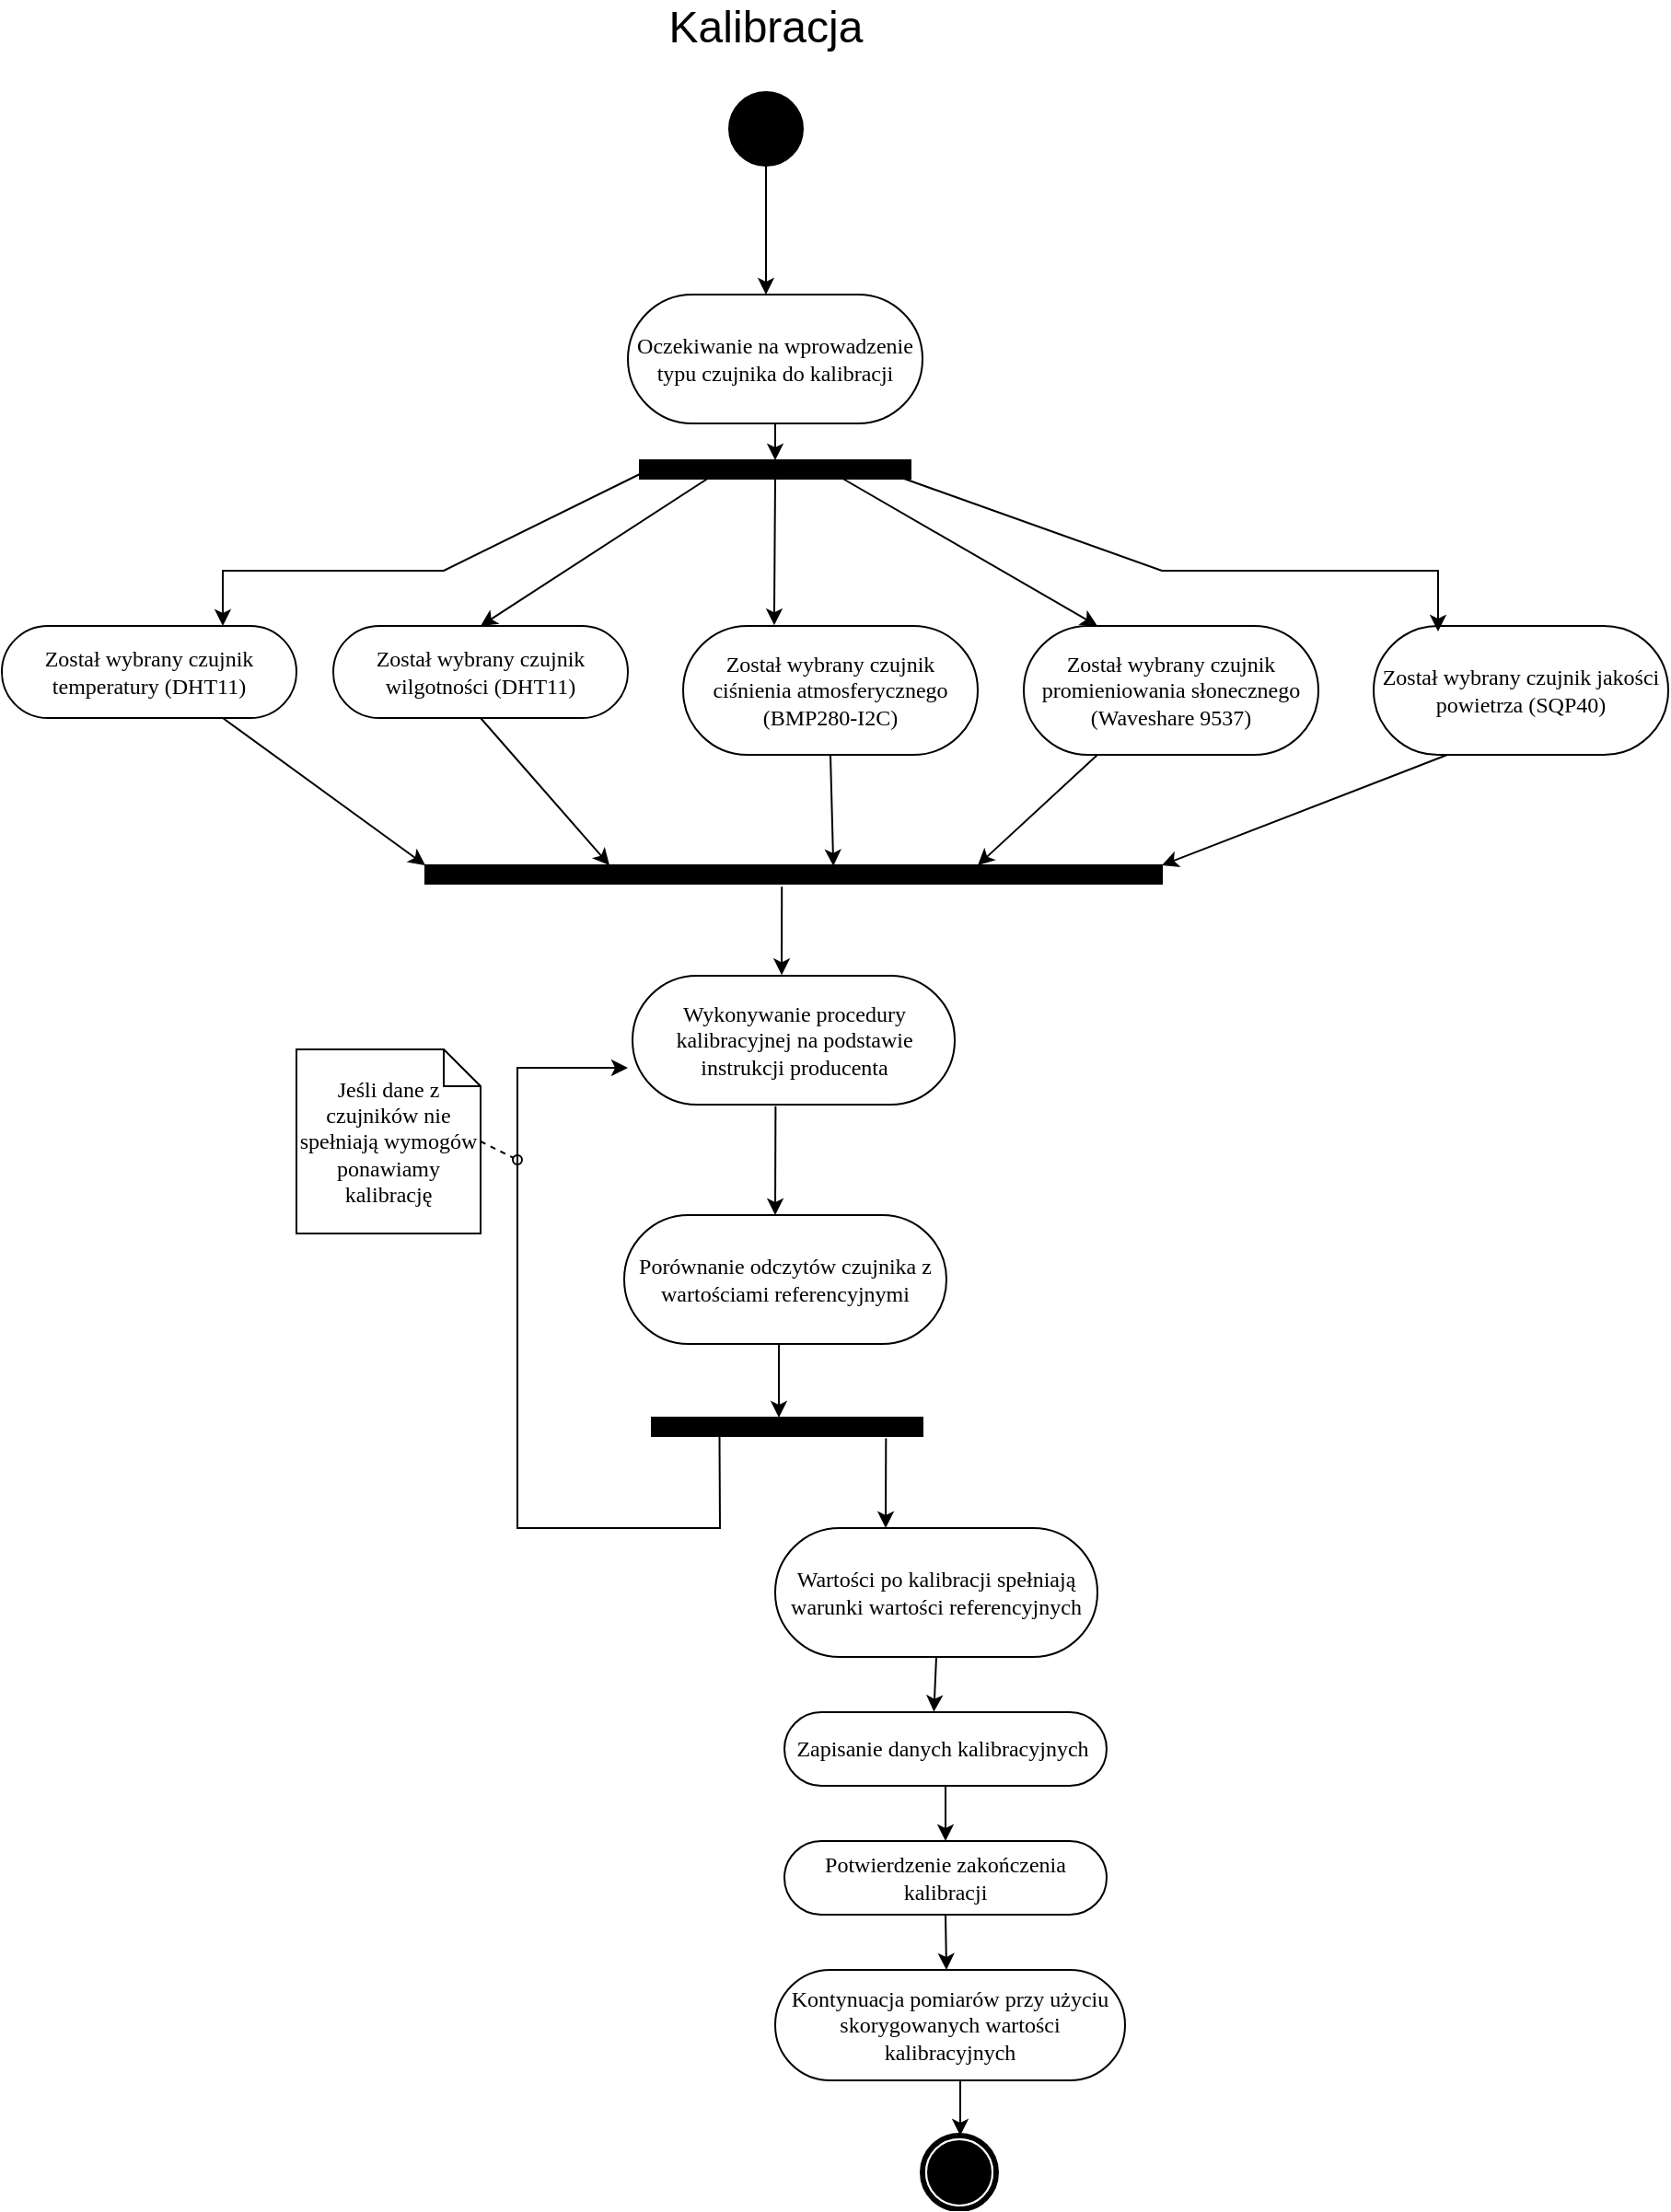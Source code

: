 <mxfile version="21.5.1" type="device">
  <diagram name="Page-1" id="0783ab3e-0a74-02c8-0abd-f7b4e66b4bec">
    <mxGraphModel dx="1063" dy="544" grid="1" gridSize="10" guides="1" tooltips="1" connect="1" arrows="1" fold="1" page="1" pageScale="1" pageWidth="850" pageHeight="1100" background="none" math="0" shadow="0">
      <root>
        <mxCell id="0" />
        <mxCell id="1" parent="0" />
        <mxCell id="Xdv-hqoRkiYaUYqbsFT--18" value="" style="ellipse;whiteSpace=wrap;html=1;rounded=0;shadow=0;comic=0;labelBackgroundColor=none;strokeWidth=1;fillColor=#000000;fontFamily=Verdana;fontSize=12;align=center;" vertex="1" parent="1">
          <mxGeometry x="395" y="60" width="40" height="40" as="geometry" />
        </mxCell>
        <mxCell id="Xdv-hqoRkiYaUYqbsFT--38" value="&lt;font style=&quot;font-size: 24px;&quot;&gt;Kalibracja&lt;/font&gt;" style="text;html=1;strokeColor=none;fillColor=none;align=center;verticalAlign=middle;whiteSpace=wrap;rounded=0;" vertex="1" parent="1">
          <mxGeometry x="330" y="10" width="170" height="30" as="geometry" />
        </mxCell>
        <mxCell id="Xdv-hqoRkiYaUYqbsFT--39" value="" style="whiteSpace=wrap;html=1;rounded=0;shadow=0;comic=0;labelBackgroundColor=none;strokeWidth=1;fillColor=#000000;fontFamily=Verdana;fontSize=12;align=center;rotation=0;" vertex="1" parent="1">
          <mxGeometry x="346.5" y="260" width="147" height="10" as="geometry" />
        </mxCell>
        <mxCell id="Xdv-hqoRkiYaUYqbsFT--40" value="Oczekiwanie na wprowadzenie typu czujnika do kalibracji" style="rounded=1;whiteSpace=wrap;html=1;shadow=0;comic=0;labelBackgroundColor=none;strokeWidth=1;fontFamily=Verdana;fontSize=12;align=center;arcSize=50;" vertex="1" parent="1">
          <mxGeometry x="340" y="170" width="160" height="70" as="geometry" />
        </mxCell>
        <mxCell id="Xdv-hqoRkiYaUYqbsFT--42" value="" style="endArrow=classic;html=1;rounded=0;exitX=0.5;exitY=1;exitDx=0;exitDy=0;" edge="1" parent="1" source="Xdv-hqoRkiYaUYqbsFT--18">
          <mxGeometry width="50" height="50" relative="1" as="geometry">
            <mxPoint x="450" y="230" as="sourcePoint" />
            <mxPoint x="415" y="170" as="targetPoint" />
          </mxGeometry>
        </mxCell>
        <mxCell id="Xdv-hqoRkiYaUYqbsFT--44" value="" style="endArrow=classic;html=1;rounded=0;exitX=0.5;exitY=1;exitDx=0;exitDy=0;entryX=0.5;entryY=0;entryDx=0;entryDy=0;" edge="1" parent="1" source="Xdv-hqoRkiYaUYqbsFT--40" target="Xdv-hqoRkiYaUYqbsFT--39">
          <mxGeometry width="50" height="50" relative="1" as="geometry">
            <mxPoint x="510" y="360" as="sourcePoint" />
            <mxPoint x="560" y="310" as="targetPoint" />
          </mxGeometry>
        </mxCell>
        <mxCell id="Xdv-hqoRkiYaUYqbsFT--45" value="Został wybrany czujnik temperatury (DHT11)" style="rounded=1;whiteSpace=wrap;html=1;shadow=0;comic=0;labelBackgroundColor=none;strokeWidth=1;fontFamily=Verdana;fontSize=12;align=center;arcSize=50;" vertex="1" parent="1">
          <mxGeometry y="350" width="160" height="50" as="geometry" />
        </mxCell>
        <mxCell id="Xdv-hqoRkiYaUYqbsFT--46" value="Został wybrany czujnik wilgotności (DHT11)" style="rounded=1;whiteSpace=wrap;html=1;shadow=0;comic=0;labelBackgroundColor=none;strokeWidth=1;fontFamily=Verdana;fontSize=12;align=center;arcSize=50;" vertex="1" parent="1">
          <mxGeometry x="180" y="350" width="160" height="50" as="geometry" />
        </mxCell>
        <mxCell id="Xdv-hqoRkiYaUYqbsFT--47" value="Został wybrany czujnik ciśnienia atmosferycznego (BMP280-I2C)" style="rounded=1;whiteSpace=wrap;html=1;shadow=0;comic=0;labelBackgroundColor=none;strokeWidth=1;fontFamily=Verdana;fontSize=12;align=center;arcSize=50;" vertex="1" parent="1">
          <mxGeometry x="370" y="350" width="160" height="70" as="geometry" />
        </mxCell>
        <mxCell id="Xdv-hqoRkiYaUYqbsFT--48" value="Został wybrany czujnik promieniowania słonecznego (Waveshare 9537)" style="rounded=1;whiteSpace=wrap;html=1;shadow=0;comic=0;labelBackgroundColor=none;strokeWidth=1;fontFamily=Verdana;fontSize=12;align=center;arcSize=50;" vertex="1" parent="1">
          <mxGeometry x="555" y="350" width="160" height="70" as="geometry" />
        </mxCell>
        <mxCell id="Xdv-hqoRkiYaUYqbsFT--49" value="Został wybrany czujnik jakości powietrza (SQP40)" style="rounded=1;whiteSpace=wrap;html=1;shadow=0;comic=0;labelBackgroundColor=none;strokeWidth=1;fontFamily=Verdana;fontSize=12;align=center;arcSize=50;" vertex="1" parent="1">
          <mxGeometry x="745" y="350" width="160" height="70" as="geometry" />
        </mxCell>
        <mxCell id="Xdv-hqoRkiYaUYqbsFT--50" value="" style="endArrow=classic;html=1;rounded=0;entryX=0.75;entryY=0;entryDx=0;entryDy=0;exitX=0;exitY=0.75;exitDx=0;exitDy=0;" edge="1" parent="1" source="Xdv-hqoRkiYaUYqbsFT--39" target="Xdv-hqoRkiYaUYqbsFT--45">
          <mxGeometry width="50" height="50" relative="1" as="geometry">
            <mxPoint x="460" y="280" as="sourcePoint" />
            <mxPoint x="510" y="230" as="targetPoint" />
            <Array as="points">
              <mxPoint x="240" y="320" />
              <mxPoint x="120" y="320" />
            </Array>
          </mxGeometry>
        </mxCell>
        <mxCell id="Xdv-hqoRkiYaUYqbsFT--51" value="" style="endArrow=classic;html=1;rounded=0;entryX=0.5;entryY=0;entryDx=0;entryDy=0;exitX=0.25;exitY=1;exitDx=0;exitDy=0;" edge="1" parent="1" source="Xdv-hqoRkiYaUYqbsFT--39" target="Xdv-hqoRkiYaUYqbsFT--46">
          <mxGeometry width="50" height="50" relative="1" as="geometry">
            <mxPoint x="380" y="350" as="sourcePoint" />
            <mxPoint x="430" y="300" as="targetPoint" />
          </mxGeometry>
        </mxCell>
        <mxCell id="Xdv-hqoRkiYaUYqbsFT--52" value="" style="endArrow=classic;html=1;rounded=0;exitX=0.5;exitY=1;exitDx=0;exitDy=0;entryX=0.309;entryY=-0.006;entryDx=0;entryDy=0;entryPerimeter=0;" edge="1" parent="1" source="Xdv-hqoRkiYaUYqbsFT--39" target="Xdv-hqoRkiYaUYqbsFT--47">
          <mxGeometry width="50" height="50" relative="1" as="geometry">
            <mxPoint x="600" y="300" as="sourcePoint" />
            <mxPoint x="650" y="250" as="targetPoint" />
          </mxGeometry>
        </mxCell>
        <mxCell id="Xdv-hqoRkiYaUYqbsFT--53" value="" style="endArrow=classic;html=1;rounded=0;exitX=0.75;exitY=1;exitDx=0;exitDy=0;entryX=0.25;entryY=0;entryDx=0;entryDy=0;" edge="1" parent="1" source="Xdv-hqoRkiYaUYqbsFT--39" target="Xdv-hqoRkiYaUYqbsFT--48">
          <mxGeometry width="50" height="50" relative="1" as="geometry">
            <mxPoint x="550" y="320" as="sourcePoint" />
            <mxPoint x="600" y="270" as="targetPoint" />
          </mxGeometry>
        </mxCell>
        <mxCell id="Xdv-hqoRkiYaUYqbsFT--54" value="" style="endArrow=classic;html=1;rounded=0;" edge="1" parent="1">
          <mxGeometry width="50" height="50" relative="1" as="geometry">
            <mxPoint x="490" y="270" as="sourcePoint" />
            <mxPoint x="780" y="353" as="targetPoint" />
            <Array as="points">
              <mxPoint x="630" y="320" />
              <mxPoint x="780" y="320" />
            </Array>
          </mxGeometry>
        </mxCell>
        <mxCell id="Xdv-hqoRkiYaUYqbsFT--55" value="" style="whiteSpace=wrap;html=1;rounded=0;shadow=0;comic=0;labelBackgroundColor=none;strokeWidth=1;fillColor=#000000;fontFamily=Verdana;fontSize=12;align=center;rotation=0;" vertex="1" parent="1">
          <mxGeometry x="230" y="480" width="400" height="10" as="geometry" />
        </mxCell>
        <mxCell id="Xdv-hqoRkiYaUYqbsFT--56" value="" style="endArrow=classic;html=1;rounded=0;exitX=0.75;exitY=1;exitDx=0;exitDy=0;entryX=0;entryY=0;entryDx=0;entryDy=0;" edge="1" parent="1" source="Xdv-hqoRkiYaUYqbsFT--45" target="Xdv-hqoRkiYaUYqbsFT--55">
          <mxGeometry width="50" height="50" relative="1" as="geometry">
            <mxPoint x="130" y="500" as="sourcePoint" />
            <mxPoint x="260" y="480" as="targetPoint" />
          </mxGeometry>
        </mxCell>
        <mxCell id="Xdv-hqoRkiYaUYqbsFT--57" value="" style="endArrow=classic;html=1;rounded=0;exitX=0.5;exitY=1;exitDx=0;exitDy=0;entryX=0.25;entryY=0;entryDx=0;entryDy=0;" edge="1" parent="1" source="Xdv-hqoRkiYaUYqbsFT--46" target="Xdv-hqoRkiYaUYqbsFT--55">
          <mxGeometry width="50" height="50" relative="1" as="geometry">
            <mxPoint x="400" y="650" as="sourcePoint" />
            <mxPoint x="450" y="600" as="targetPoint" />
          </mxGeometry>
        </mxCell>
        <mxCell id="Xdv-hqoRkiYaUYqbsFT--58" value="" style="endArrow=classic;html=1;rounded=0;exitX=0.5;exitY=1;exitDx=0;exitDy=0;entryX=0.554;entryY=0.037;entryDx=0;entryDy=0;entryPerimeter=0;" edge="1" parent="1" source="Xdv-hqoRkiYaUYqbsFT--47" target="Xdv-hqoRkiYaUYqbsFT--55">
          <mxGeometry width="50" height="50" relative="1" as="geometry">
            <mxPoint x="390" y="610" as="sourcePoint" />
            <mxPoint x="440" y="560" as="targetPoint" />
          </mxGeometry>
        </mxCell>
        <mxCell id="Xdv-hqoRkiYaUYqbsFT--59" value="" style="endArrow=classic;html=1;rounded=0;exitX=0.25;exitY=1;exitDx=0;exitDy=0;entryX=0.75;entryY=0;entryDx=0;entryDy=0;" edge="1" parent="1" source="Xdv-hqoRkiYaUYqbsFT--48" target="Xdv-hqoRkiYaUYqbsFT--55">
          <mxGeometry width="50" height="50" relative="1" as="geometry">
            <mxPoint x="510" y="650" as="sourcePoint" />
            <mxPoint x="560" y="600" as="targetPoint" />
          </mxGeometry>
        </mxCell>
        <mxCell id="Xdv-hqoRkiYaUYqbsFT--60" value="" style="endArrow=classic;html=1;rounded=0;exitX=0.25;exitY=1;exitDx=0;exitDy=0;entryX=1;entryY=0;entryDx=0;entryDy=0;" edge="1" parent="1" source="Xdv-hqoRkiYaUYqbsFT--49" target="Xdv-hqoRkiYaUYqbsFT--55">
          <mxGeometry width="50" height="50" relative="1" as="geometry">
            <mxPoint x="620" y="620" as="sourcePoint" />
            <mxPoint x="670" y="570" as="targetPoint" />
          </mxGeometry>
        </mxCell>
        <mxCell id="Xdv-hqoRkiYaUYqbsFT--61" value="Wykonywanie procedury kalibracyjnej na podstawie instrukcji producenta" style="rounded=1;whiteSpace=wrap;html=1;shadow=0;comic=0;labelBackgroundColor=none;strokeWidth=1;fontFamily=Verdana;fontSize=12;align=center;arcSize=50;" vertex="1" parent="1">
          <mxGeometry x="342.5" y="540" width="175" height="70" as="geometry" />
        </mxCell>
        <mxCell id="Xdv-hqoRkiYaUYqbsFT--62" value="" style="endArrow=classic;html=1;rounded=0;exitX=0.484;exitY=1.164;exitDx=0;exitDy=0;exitPerimeter=0;entryX=0.463;entryY=-0.005;entryDx=0;entryDy=0;entryPerimeter=0;" edge="1" parent="1" source="Xdv-hqoRkiYaUYqbsFT--55" target="Xdv-hqoRkiYaUYqbsFT--61">
          <mxGeometry width="50" height="50" relative="1" as="geometry">
            <mxPoint x="460" y="720" as="sourcePoint" />
            <mxPoint x="510" y="670" as="targetPoint" />
          </mxGeometry>
        </mxCell>
        <mxCell id="Xdv-hqoRkiYaUYqbsFT--63" value="" style="endArrow=classic;html=1;rounded=0;exitX=0.444;exitY=1.012;exitDx=0;exitDy=0;exitPerimeter=0;" edge="1" parent="1" source="Xdv-hqoRkiYaUYqbsFT--61">
          <mxGeometry width="50" height="50" relative="1" as="geometry">
            <mxPoint x="430" y="680" as="sourcePoint" />
            <mxPoint x="420" y="670" as="targetPoint" />
          </mxGeometry>
        </mxCell>
        <mxCell id="Xdv-hqoRkiYaUYqbsFT--64" value="Porównanie odczytów czujnika z wartościami referencyjnymi" style="rounded=1;whiteSpace=wrap;html=1;shadow=0;comic=0;labelBackgroundColor=none;strokeWidth=1;fontFamily=Verdana;fontSize=12;align=center;arcSize=50;" vertex="1" parent="1">
          <mxGeometry x="338" y="670" width="175" height="70" as="geometry" />
        </mxCell>
        <mxCell id="Xdv-hqoRkiYaUYqbsFT--65" value="" style="endArrow=classic;html=1;rounded=0;exitX=0.444;exitY=1.012;exitDx=0;exitDy=0;exitPerimeter=0;" edge="1" parent="1">
          <mxGeometry width="50" height="50" relative="1" as="geometry">
            <mxPoint x="422" y="740" as="sourcePoint" />
            <mxPoint x="422" y="780" as="targetPoint" />
          </mxGeometry>
        </mxCell>
        <mxCell id="Xdv-hqoRkiYaUYqbsFT--66" value="Wartości po kalibracji spełniają warunki wartości referencyjnych" style="rounded=1;whiteSpace=wrap;html=1;shadow=0;comic=0;labelBackgroundColor=none;strokeWidth=1;fontFamily=Verdana;fontSize=12;align=center;arcSize=50;" vertex="1" parent="1">
          <mxGeometry x="420" y="840" width="175" height="70" as="geometry" />
        </mxCell>
        <mxCell id="Xdv-hqoRkiYaUYqbsFT--67" value="" style="whiteSpace=wrap;html=1;rounded=0;shadow=0;comic=0;labelBackgroundColor=none;strokeWidth=1;fillColor=#000000;fontFamily=Verdana;fontSize=12;align=center;rotation=0;" vertex="1" parent="1">
          <mxGeometry x="353" y="780" width="147" height="10" as="geometry" />
        </mxCell>
        <mxCell id="Xdv-hqoRkiYaUYqbsFT--68" value="" style="endArrow=classic;html=1;rounded=0;exitX=0.25;exitY=1;exitDx=0;exitDy=0;" edge="1" parent="1" source="Xdv-hqoRkiYaUYqbsFT--67">
          <mxGeometry width="50" height="50" relative="1" as="geometry">
            <mxPoint x="200" y="930" as="sourcePoint" />
            <mxPoint x="340" y="590" as="targetPoint" />
            <Array as="points">
              <mxPoint x="390" y="840" />
              <mxPoint x="280" y="840" />
              <mxPoint x="280" y="590" />
            </Array>
          </mxGeometry>
        </mxCell>
        <mxCell id="Xdv-hqoRkiYaUYqbsFT--69" value="Jeśli dane z czujników nie spełniają wymogów ponawiamy kalibrację" style="shape=note;whiteSpace=wrap;html=1;rounded=0;shadow=0;comic=0;labelBackgroundColor=none;strokeWidth=1;fontFamily=Verdana;fontSize=12;align=center;size=20;" vertex="1" parent="1">
          <mxGeometry x="160" y="580" width="100" height="100" as="geometry" />
        </mxCell>
        <mxCell id="Xdv-hqoRkiYaUYqbsFT--70" value="" style="endArrow=classic;html=1;rounded=0;exitX=0.865;exitY=1.128;exitDx=0;exitDy=0;exitPerimeter=0;" edge="1" parent="1" source="Xdv-hqoRkiYaUYqbsFT--67">
          <mxGeometry width="50" height="50" relative="1" as="geometry">
            <mxPoint x="480" y="800" as="sourcePoint" />
            <mxPoint x="480" y="840" as="targetPoint" />
          </mxGeometry>
        </mxCell>
        <mxCell id="Xdv-hqoRkiYaUYqbsFT--71" style="edgeStyle=none;rounded=0;html=1;labelBackgroundColor=none;startArrow=none;startFill=0;startSize=5;endArrow=oval;endFill=0;endSize=5;jettySize=auto;orthogonalLoop=1;strokeWidth=1;fontFamily=Verdana;fontSize=12;dashed=1;" edge="1" parent="1">
          <mxGeometry relative="1" as="geometry">
            <mxPoint x="280" y="640" as="targetPoint" />
            <mxPoint x="260" y="630" as="sourcePoint" />
          </mxGeometry>
        </mxCell>
        <mxCell id="Xdv-hqoRkiYaUYqbsFT--72" value="Zapisanie danych kalibracyjnych&amp;nbsp;" style="rounded=1;whiteSpace=wrap;html=1;shadow=0;comic=0;labelBackgroundColor=none;strokeWidth=1;fontFamily=Verdana;fontSize=12;align=center;arcSize=50;" vertex="1" parent="1">
          <mxGeometry x="425" y="940" width="175" height="40" as="geometry" />
        </mxCell>
        <mxCell id="Xdv-hqoRkiYaUYqbsFT--73" value="" style="endArrow=classic;html=1;rounded=0;exitX=0.5;exitY=1;exitDx=0;exitDy=0;entryX=0.464;entryY=-0.006;entryDx=0;entryDy=0;entryPerimeter=0;" edge="1" parent="1" source="Xdv-hqoRkiYaUYqbsFT--66" target="Xdv-hqoRkiYaUYqbsFT--72">
          <mxGeometry width="50" height="50" relative="1" as="geometry">
            <mxPoint x="290" y="1020" as="sourcePoint" />
            <mxPoint x="340" y="970" as="targetPoint" />
          </mxGeometry>
        </mxCell>
        <mxCell id="Xdv-hqoRkiYaUYqbsFT--74" value="Potwierdzenie zakończenia kalibracji" style="rounded=1;whiteSpace=wrap;html=1;shadow=0;comic=0;labelBackgroundColor=none;strokeWidth=1;fontFamily=Verdana;fontSize=12;align=center;arcSize=50;" vertex="1" parent="1">
          <mxGeometry x="425" y="1010" width="175" height="40" as="geometry" />
        </mxCell>
        <mxCell id="Xdv-hqoRkiYaUYqbsFT--75" value="" style="endArrow=classic;html=1;rounded=0;exitX=0.5;exitY=1;exitDx=0;exitDy=0;entryX=0.5;entryY=0;entryDx=0;entryDy=0;" edge="1" parent="1" source="Xdv-hqoRkiYaUYqbsFT--72" target="Xdv-hqoRkiYaUYqbsFT--74">
          <mxGeometry width="50" height="50" relative="1" as="geometry">
            <mxPoint x="630" y="1050" as="sourcePoint" />
            <mxPoint x="680" y="1000" as="targetPoint" />
          </mxGeometry>
        </mxCell>
        <mxCell id="Xdv-hqoRkiYaUYqbsFT--76" value="" style="endArrow=classic;html=1;rounded=0;exitX=0.5;exitY=1;exitDx=0;exitDy=0;" edge="1" parent="1" source="Xdv-hqoRkiYaUYqbsFT--74">
          <mxGeometry width="50" height="50" relative="1" as="geometry">
            <mxPoint x="510" y="1100" as="sourcePoint" />
            <mxPoint x="513" y="1080" as="targetPoint" />
          </mxGeometry>
        </mxCell>
        <mxCell id="Xdv-hqoRkiYaUYqbsFT--77" value="Kontynuacja pomiarów przy użyciu skorygowanych wartości kalibracyjnych" style="rounded=1;whiteSpace=wrap;html=1;shadow=0;comic=0;labelBackgroundColor=none;strokeWidth=1;fontFamily=Verdana;fontSize=12;align=center;arcSize=50;" vertex="1" parent="1">
          <mxGeometry x="420" y="1080" width="190" height="60" as="geometry" />
        </mxCell>
        <mxCell id="Xdv-hqoRkiYaUYqbsFT--78" value="" style="shape=mxgraph.bpmn.shape;html=1;verticalLabelPosition=bottom;labelBackgroundColor=#ffffff;verticalAlign=top;perimeter=ellipsePerimeter;outline=end;symbol=terminate;rounded=0;shadow=0;comic=0;strokeWidth=1;fontFamily=Verdana;fontSize=12;align=center;" vertex="1" parent="1">
          <mxGeometry x="500" y="1170" width="40" height="40" as="geometry" />
        </mxCell>
        <mxCell id="Xdv-hqoRkiYaUYqbsFT--79" value="" style="endArrow=classic;html=1;rounded=0;exitX=0.5;exitY=1;exitDx=0;exitDy=0;" edge="1" parent="1">
          <mxGeometry width="50" height="50" relative="1" as="geometry">
            <mxPoint x="520.5" y="1140" as="sourcePoint" />
            <mxPoint x="520.5" y="1170" as="targetPoint" />
          </mxGeometry>
        </mxCell>
      </root>
    </mxGraphModel>
  </diagram>
</mxfile>

